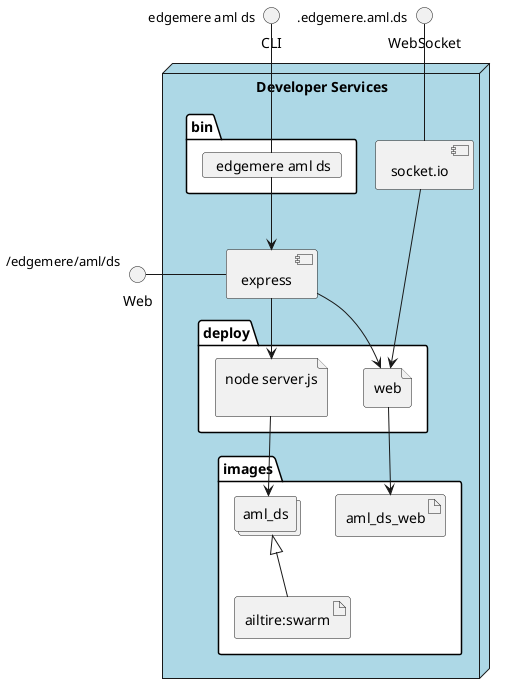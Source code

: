 @startuml
  interface CLI
  interface Web
  interface WebSocket
node "Developer Services" #lightblue {
  component express as REST
  component socket.io as socket
  folder bin #ffffff {
    card " edgemere aml ds" as binName
  }
  binName --> REST

  folder deploy #ffffff {
      file "node server.js\n" as aml_ds_container
      REST --> aml_ds_container


    file "web" as web_container
    REST --> web_container
    socket ---> web_container

  }
  folder images #ffffff {
    collections "aml_ds" as aml_dsimage
    artifact "ailtire:swarm" as ailtireswarm
    aml_dsimage <|-- ailtireswarm
    aml_ds_container --> aml_dsimage


      artifact "aml_ds_web" as aml_ds_web
      web_container --> aml_ds_web

  }
}
CLI " edgemere aml ds" -- binName
Web "/edgemere/aml/ds" - REST
WebSocket ".edgemere.aml.ds" -- socket

@enduml
